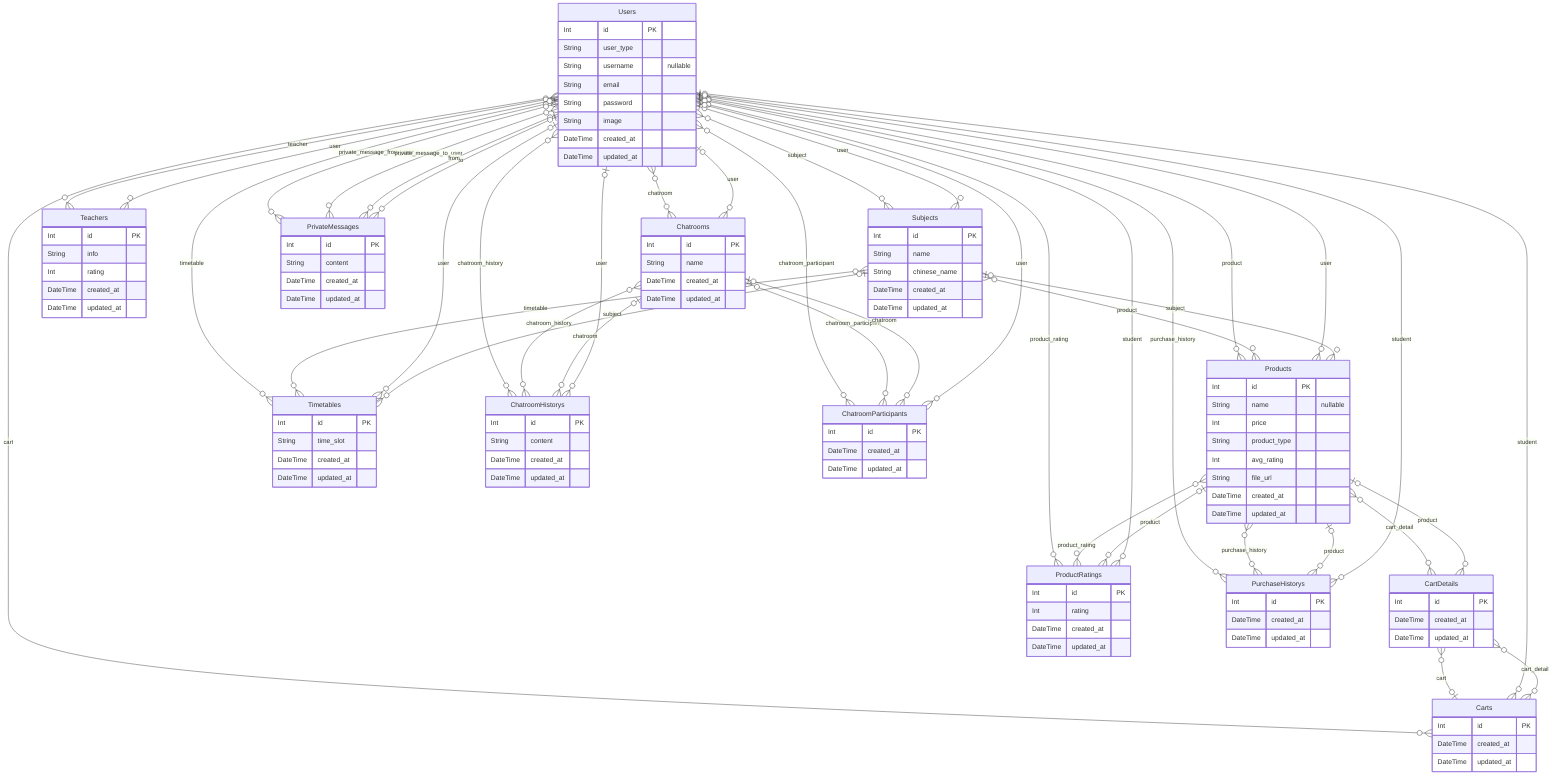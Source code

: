 erDiagram

  Users {
    Int id PK 
    String user_type  
    String username  "nullable"
    String email  
    String password  
    String image  
    DateTime created_at  
    DateTime updated_at  
    }
  

  Subjects {
    Int id PK 
    String name  
    String chinese_name  
    DateTime created_at  
    DateTime updated_at  
    }
  

  Teachers {
    Int id PK 
    String info  
    Int rating  
    DateTime created_at  
    DateTime updated_at  
    }
  

  Products {
    Int id PK 
    String name  "nullable"
    Int price  
    String product_type  
    Int avg_rating  
    String file_url  
    DateTime created_at  
    DateTime updated_at  
    }
  

  Carts {
    Int id PK 
    DateTime created_at  
    DateTime updated_at  
    }
  

  CartDetails {
    Int id PK 
    DateTime created_at  
    DateTime updated_at  
    }
  

  ProductRatings {
    Int id PK 
    Int rating  
    DateTime created_at  
    DateTime updated_at  
    }
  

  PurchaseHistorys {
    Int id PK 
    DateTime created_at  
    DateTime updated_at  
    }
  

  Timetables {
    Int id PK 
    String time_slot  
    DateTime created_at  
    DateTime updated_at  
    }
  

  Chatrooms {
    Int id PK 
    String name  
    DateTime created_at  
    DateTime updated_at  
    }
  

  ChatroomHistorys {
    Int id PK 
    String content  
    DateTime created_at  
    DateTime updated_at  
    }
  

  ChatroomParticipants {
    Int id PK 
    DateTime created_at  
    DateTime updated_at  
    }
  

  PrivateMessages {
    Int id PK 
    String content  
    DateTime created_at  
    DateTime updated_at  
    }
  
    Users o{--}o Subjects : "subject"
    Users o{--}o Products : "product"
    Users o{--}o PurchaseHistorys : "purchase_history"
    Users o{--}o Carts : "cart"
    Users o{--}o Teachers : "teacher"
    Users o{--}o Timetables : "timetable"
    Users o{--}o ProductRatings : "product_rating"
    Users o{--}o Chatrooms : "chatroom"
    Users o{--}o ChatroomHistorys : "chatroom_history"
    Users o{--}o ChatroomParticipants : "chatroom_participant"
    Users o{--}o PrivateMessages : "private_message_from_user"
    Users o{--}o PrivateMessages : "private_message_to_user"
    Subjects o{--|o Users : "user"
    Subjects o{--}o Products : "product"
    Subjects o{--}o Timetables : "timetable"
    Teachers o{--|o Users : "user"
    Products o{--|o Users : "user"
    Products o{--|o Subjects : "subject"
    Products o{--}o ProductRatings : "product_rating"
    Products o{--}o PurchaseHistorys : "purchase_history"
    Products o{--}o CartDetails : "cart_detail"
    Carts o{--|o Users : "student"
    Carts o{--}o CartDetails : "cart_detail"
    CartDetails o{--|o Products : "product"
    CartDetails o{--|o Carts : "cart"
    ProductRatings o{--|o Products : "product"
    ProductRatings o{--|o Users : "student"
    PurchaseHistorys o{--|o Products : "product"
    PurchaseHistorys o{--|o Users : "student"
    Timetables o{--|o Users : "user"
    Timetables o{--|o Subjects : "subject"
    Chatrooms o{--|o Users : "user"
    Chatrooms o{--}o ChatroomHistorys : "chatroom_history"
    Chatrooms o{--}o ChatroomParticipants : "chatroom_participant"
    ChatroomHistorys o{--|o Chatrooms : "chatroom"
    ChatroomHistorys o{--|o Users : "user"
    ChatroomParticipants o{--|o Chatrooms : "chatroom"
    ChatroomParticipants o{--|o Users : "user"
    PrivateMessages o{--|o Users : "from"
    PrivateMessages o{--|o Users : "to"